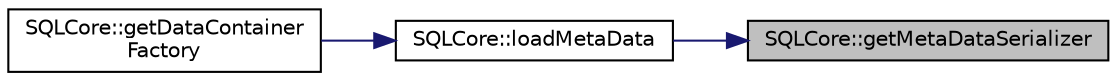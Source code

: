 digraph "SQLCore::getMetaDataSerializer"
{
 // LATEX_PDF_SIZE
  edge [fontname="Helvetica",fontsize="10",labelfontname="Helvetica",labelfontsize="10"];
  node [fontname="Helvetica",fontsize="10",shape=record];
  rankdir="RL";
  Node1 [label="SQLCore::getMetaDataSerializer",height=0.2,width=0.4,color="black", fillcolor="grey75", style="filled", fontcolor="black",tooltip=" "];
  Node1 -> Node2 [dir="back",color="midnightblue",fontsize="10",style="solid",fontname="Helvetica"];
  Node2 [label="SQLCore::loadMetaData",height=0.2,width=0.4,color="black", fillcolor="white", style="filled",URL="$namespace_s_q_l_core.html#afa86a5c3c204ba89e4c39afa16c8d97a",tooltip=" "];
  Node2 -> Node3 [dir="back",color="midnightblue",fontsize="10",style="solid",fontname="Helvetica"];
  Node3 [label="SQLCore::getDataContainer\lFactory",height=0.2,width=0.4,color="black", fillcolor="white", style="filled",URL="$namespace_s_q_l_core.html#a532b3e6189c858f6edaf339e701ec064",tooltip=" "];
}
